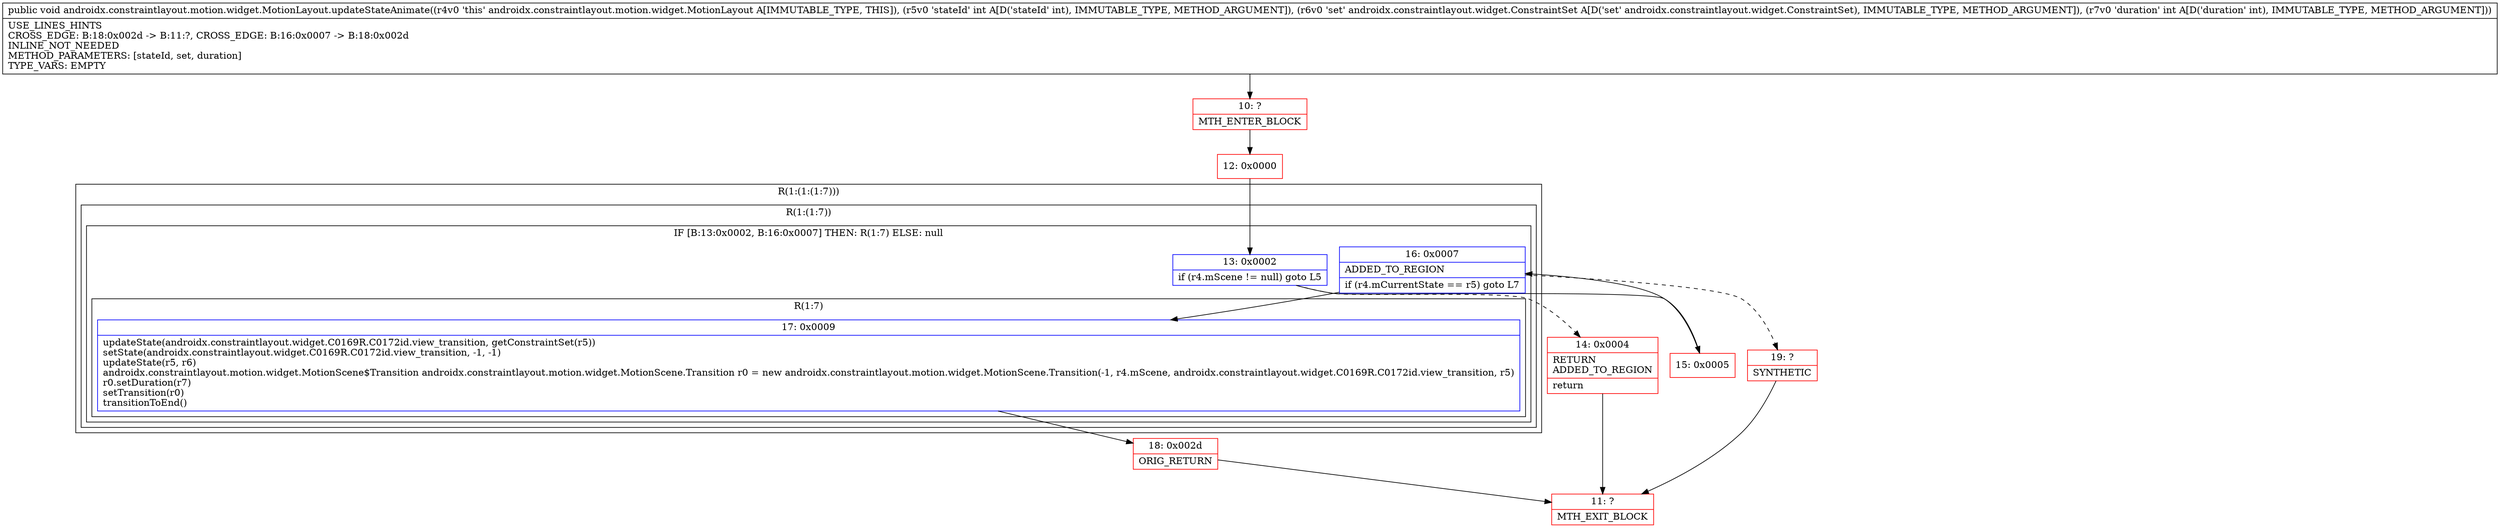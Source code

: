 digraph "CFG forandroidx.constraintlayout.motion.widget.MotionLayout.updateStateAnimate(ILandroidx\/constraintlayout\/widget\/ConstraintSet;I)V" {
subgraph cluster_Region_1301467319 {
label = "R(1:(1:(1:7)))";
node [shape=record,color=blue];
subgraph cluster_Region_1382980084 {
label = "R(1:(1:7))";
node [shape=record,color=blue];
subgraph cluster_IfRegion_609193899 {
label = "IF [B:13:0x0002, B:16:0x0007] THEN: R(1:7) ELSE: null";
node [shape=record,color=blue];
Node_13 [shape=record,label="{13\:\ 0x0002|if (r4.mScene != null) goto L5\l}"];
Node_16 [shape=record,label="{16\:\ 0x0007|ADDED_TO_REGION\l|if (r4.mCurrentState == r5) goto L7\l}"];
subgraph cluster_Region_1341926070 {
label = "R(1:7)";
node [shape=record,color=blue];
Node_17 [shape=record,label="{17\:\ 0x0009|updateState(androidx.constraintlayout.widget.C0169R.C0172id.view_transition, getConstraintSet(r5))\lsetState(androidx.constraintlayout.widget.C0169R.C0172id.view_transition, \-1, \-1)\lupdateState(r5, r6)\landroidx.constraintlayout.motion.widget.MotionScene$Transition androidx.constraintlayout.motion.widget.MotionScene.Transition r0 = new androidx.constraintlayout.motion.widget.MotionScene.Transition(\-1, r4.mScene, androidx.constraintlayout.widget.C0169R.C0172id.view_transition, r5)\lr0.setDuration(r7)\lsetTransition(r0)\ltransitionToEnd()\l}"];
}
}
}
}
Node_10 [shape=record,color=red,label="{10\:\ ?|MTH_ENTER_BLOCK\l}"];
Node_12 [shape=record,color=red,label="{12\:\ 0x0000}"];
Node_14 [shape=record,color=red,label="{14\:\ 0x0004|RETURN\lADDED_TO_REGION\l|return\l}"];
Node_11 [shape=record,color=red,label="{11\:\ ?|MTH_EXIT_BLOCK\l}"];
Node_15 [shape=record,color=red,label="{15\:\ 0x0005}"];
Node_18 [shape=record,color=red,label="{18\:\ 0x002d|ORIG_RETURN\l}"];
Node_19 [shape=record,color=red,label="{19\:\ ?|SYNTHETIC\l}"];
MethodNode[shape=record,label="{public void androidx.constraintlayout.motion.widget.MotionLayout.updateStateAnimate((r4v0 'this' androidx.constraintlayout.motion.widget.MotionLayout A[IMMUTABLE_TYPE, THIS]), (r5v0 'stateId' int A[D('stateId' int), IMMUTABLE_TYPE, METHOD_ARGUMENT]), (r6v0 'set' androidx.constraintlayout.widget.ConstraintSet A[D('set' androidx.constraintlayout.widget.ConstraintSet), IMMUTABLE_TYPE, METHOD_ARGUMENT]), (r7v0 'duration' int A[D('duration' int), IMMUTABLE_TYPE, METHOD_ARGUMENT]))  | USE_LINES_HINTS\lCROSS_EDGE: B:18:0x002d \-\> B:11:?, CROSS_EDGE: B:16:0x0007 \-\> B:18:0x002d\lINLINE_NOT_NEEDED\lMETHOD_PARAMETERS: [stateId, set, duration]\lTYPE_VARS: EMPTY\l}"];
MethodNode -> Node_10;Node_13 -> Node_14[style=dashed];
Node_13 -> Node_15;
Node_16 -> Node_17;
Node_16 -> Node_19[style=dashed];
Node_17 -> Node_18;
Node_10 -> Node_12;
Node_12 -> Node_13;
Node_14 -> Node_11;
Node_15 -> Node_16;
Node_18 -> Node_11;
Node_19 -> Node_11;
}

